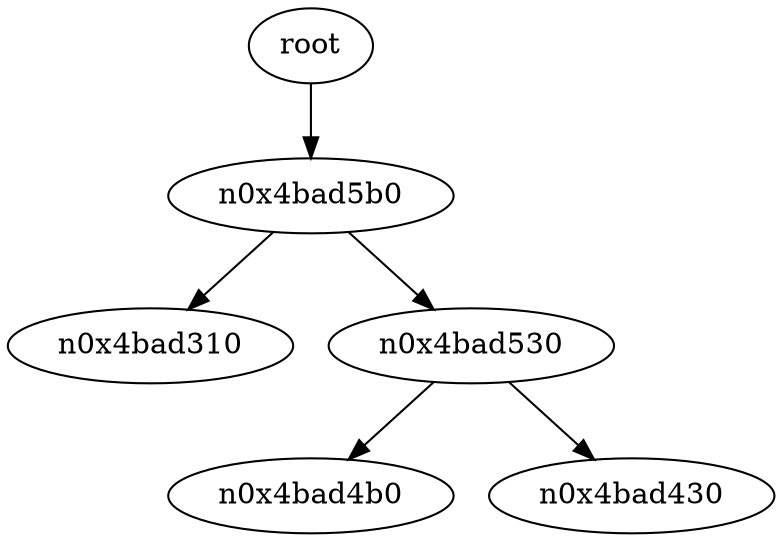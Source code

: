 digraph G {
n0x4bad1f0 [label="root"];
n0x4bad1f0 -> n0x4bad5b0;
n0x4bad5b0 -> n0x4bad310;
n0x4bad5b0 -> n0x4bad530;
n0x4bad530 -> n0x4bad4b0;
n0x4bad530 -> n0x4bad430;
}
